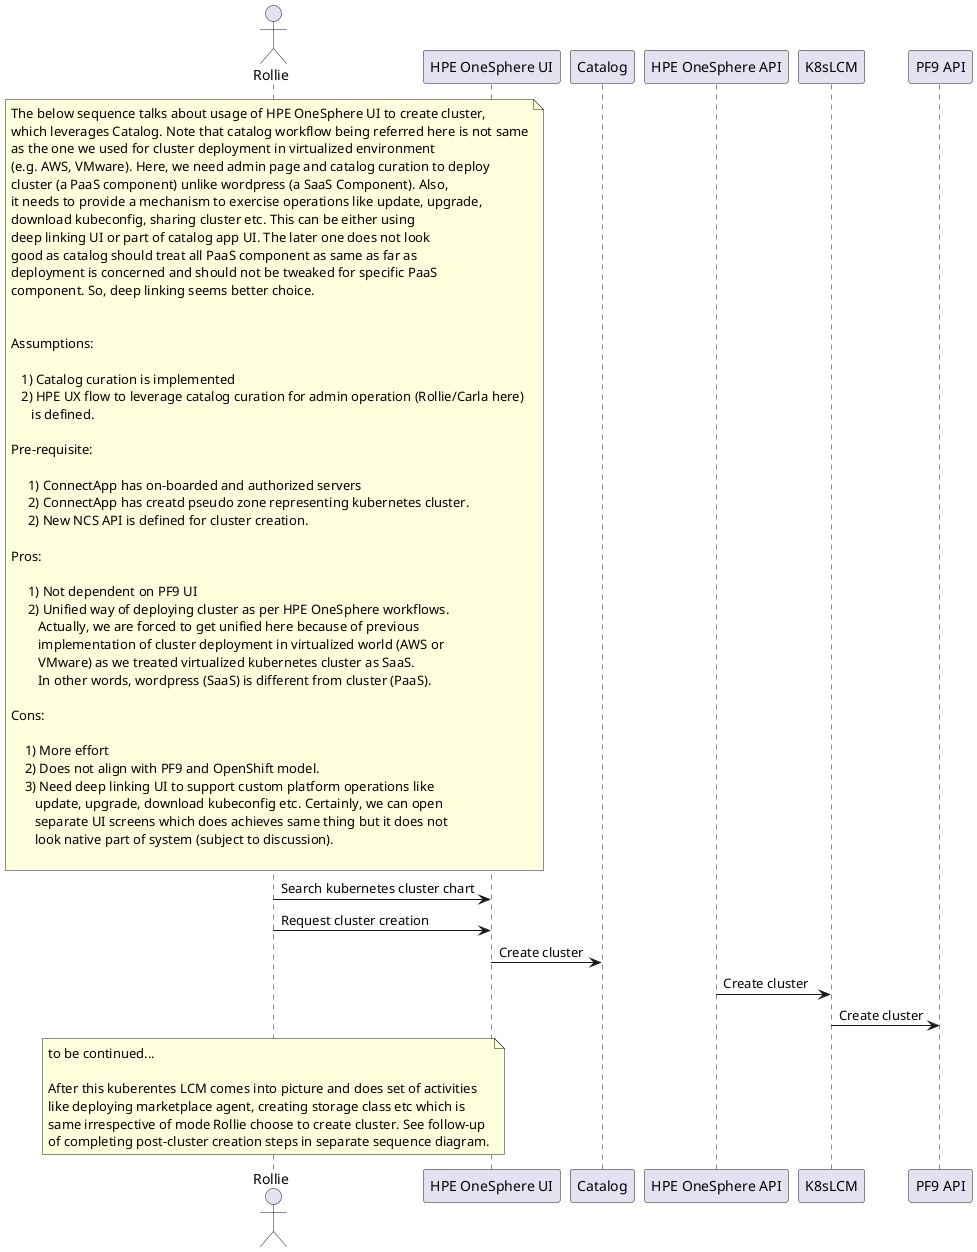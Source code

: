 
@startuml
actor Rollie

participant "HPE OneSphere UI"
participant Catalog
participant "HPE OneSphere API"
participant K8sLCM
participant "PF9 API"

note over Rollie
    The below sequence talks about usage of HPE OneSphere UI to create cluster,
    which leverages Catalog. Note that catalog workflow being referred here is not same
    as the one we used for cluster deployment in virtualized environment
    (e.g. AWS, VMware). Here, we need admin page and catalog curation to deploy
    cluster (a PaaS component) unlike wordpress (a SaaS Component). Also,
    it needs to provide a mechanism to exercise operations like update, upgrade,
    download kubeconfig, sharing cluster etc. This can be either using
    deep linking UI or part of catalog app UI. The later one does not look
    good as catalog should treat all PaaS component as same as far as
    deployment is concerned and should not be tweaked for specific PaaS
    component. So, deep linking seems better choice.


    Assumptions:

       1) Catalog curation is implemented
       2) HPE UX flow to leverage catalog curation for admin operation (Rollie/Carla here)
          is defined.

    Pre-requisite:

         1) ConnectApp has on-boarded and authorized servers
         2) ConnectApp has creatd pseudo zone representing kubernetes cluster.
         2) New NCS API is defined for cluster creation.

    Pros:

         1) Not dependent on PF9 UI
         2) Unified way of deploying cluster as per HPE OneSphere workflows.
            Actually, we are forced to get unified here because of previous
            implementation of cluster deployment in virtualized world (AWS or
            VMware) as we treated virtualized kubernetes cluster as SaaS.
            In other words, wordpress (SaaS) is different from cluster (PaaS).

    Cons:

        1) More effort
        2) Does not align with PF9 and OpenShift model.
        3) Need deep linking UI to support custom platform operations like
           update, upgrade, download kubeconfig etc. Certainly, we can open
           separate UI screens which does achieves same thing but it does not
           look native part of system (subject to discussion).

end note


Rollie -> "HPE OneSphere UI": Search kubernetes cluster chart
Rollie -> "HPE OneSphere UI": Request cluster creation
"HPE OneSphere UI" -> Catalog: Create cluster
"HPE OneSphere API" -> K8sLCM: Create cluster
K8sLCM -> "PF9 API": Create cluster

note over Rollie
    to be continued...

    After this kuberentes LCM comes into picture and does set of activities
    like deploying marketplace agent, creating storage class etc which is
    same irrespective of mode Rollie choose to create cluster. See follow-up
    of completing post-cluster creation steps in separate sequence diagram.
end note

@enduml